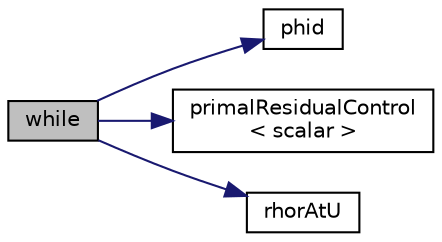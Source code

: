 digraph "while"
{
  bgcolor="transparent";
  edge [fontname="Helvetica",fontsize="10",labelfontname="Helvetica",labelfontsize="10"];
  node [fontname="Helvetica",fontsize="10",shape=record];
  rankdir="LR";
  Node31 [label="while",height=0.2,width=0.4,color="black", fillcolor="grey75", style="filled", fontcolor="black"];
  Node31 -> Node32 [color="midnightblue",fontsize="10",style="solid",fontname="Helvetica"];
  Node32 [label="phid",height=0.2,width=0.4,color="black",URL="$pEqnRhoSimpleC_8H.html#afb7e6c9b063485a0fb35e16d0e0b84a9"];
  Node31 -> Node33 [color="midnightblue",fontsize="10",style="solid",fontname="Helvetica"];
  Node33 [label="primalResidualControl\l\< scalar \>",height=0.2,width=0.4,color="black",URL="$EEqnRhoSimpleC_8H.html#aa695851e81a1b03c9630923a5639f7cd"];
  Node31 -> Node34 [color="midnightblue",fontsize="10",style="solid",fontname="Helvetica"];
  Node34 [label="rhorAtU",height=0.2,width=0.4,color="black",URL="$pEqnRhoSimpleC_8H.html#a142b9c53809c41ee952c0f8753de25c8"];
}

